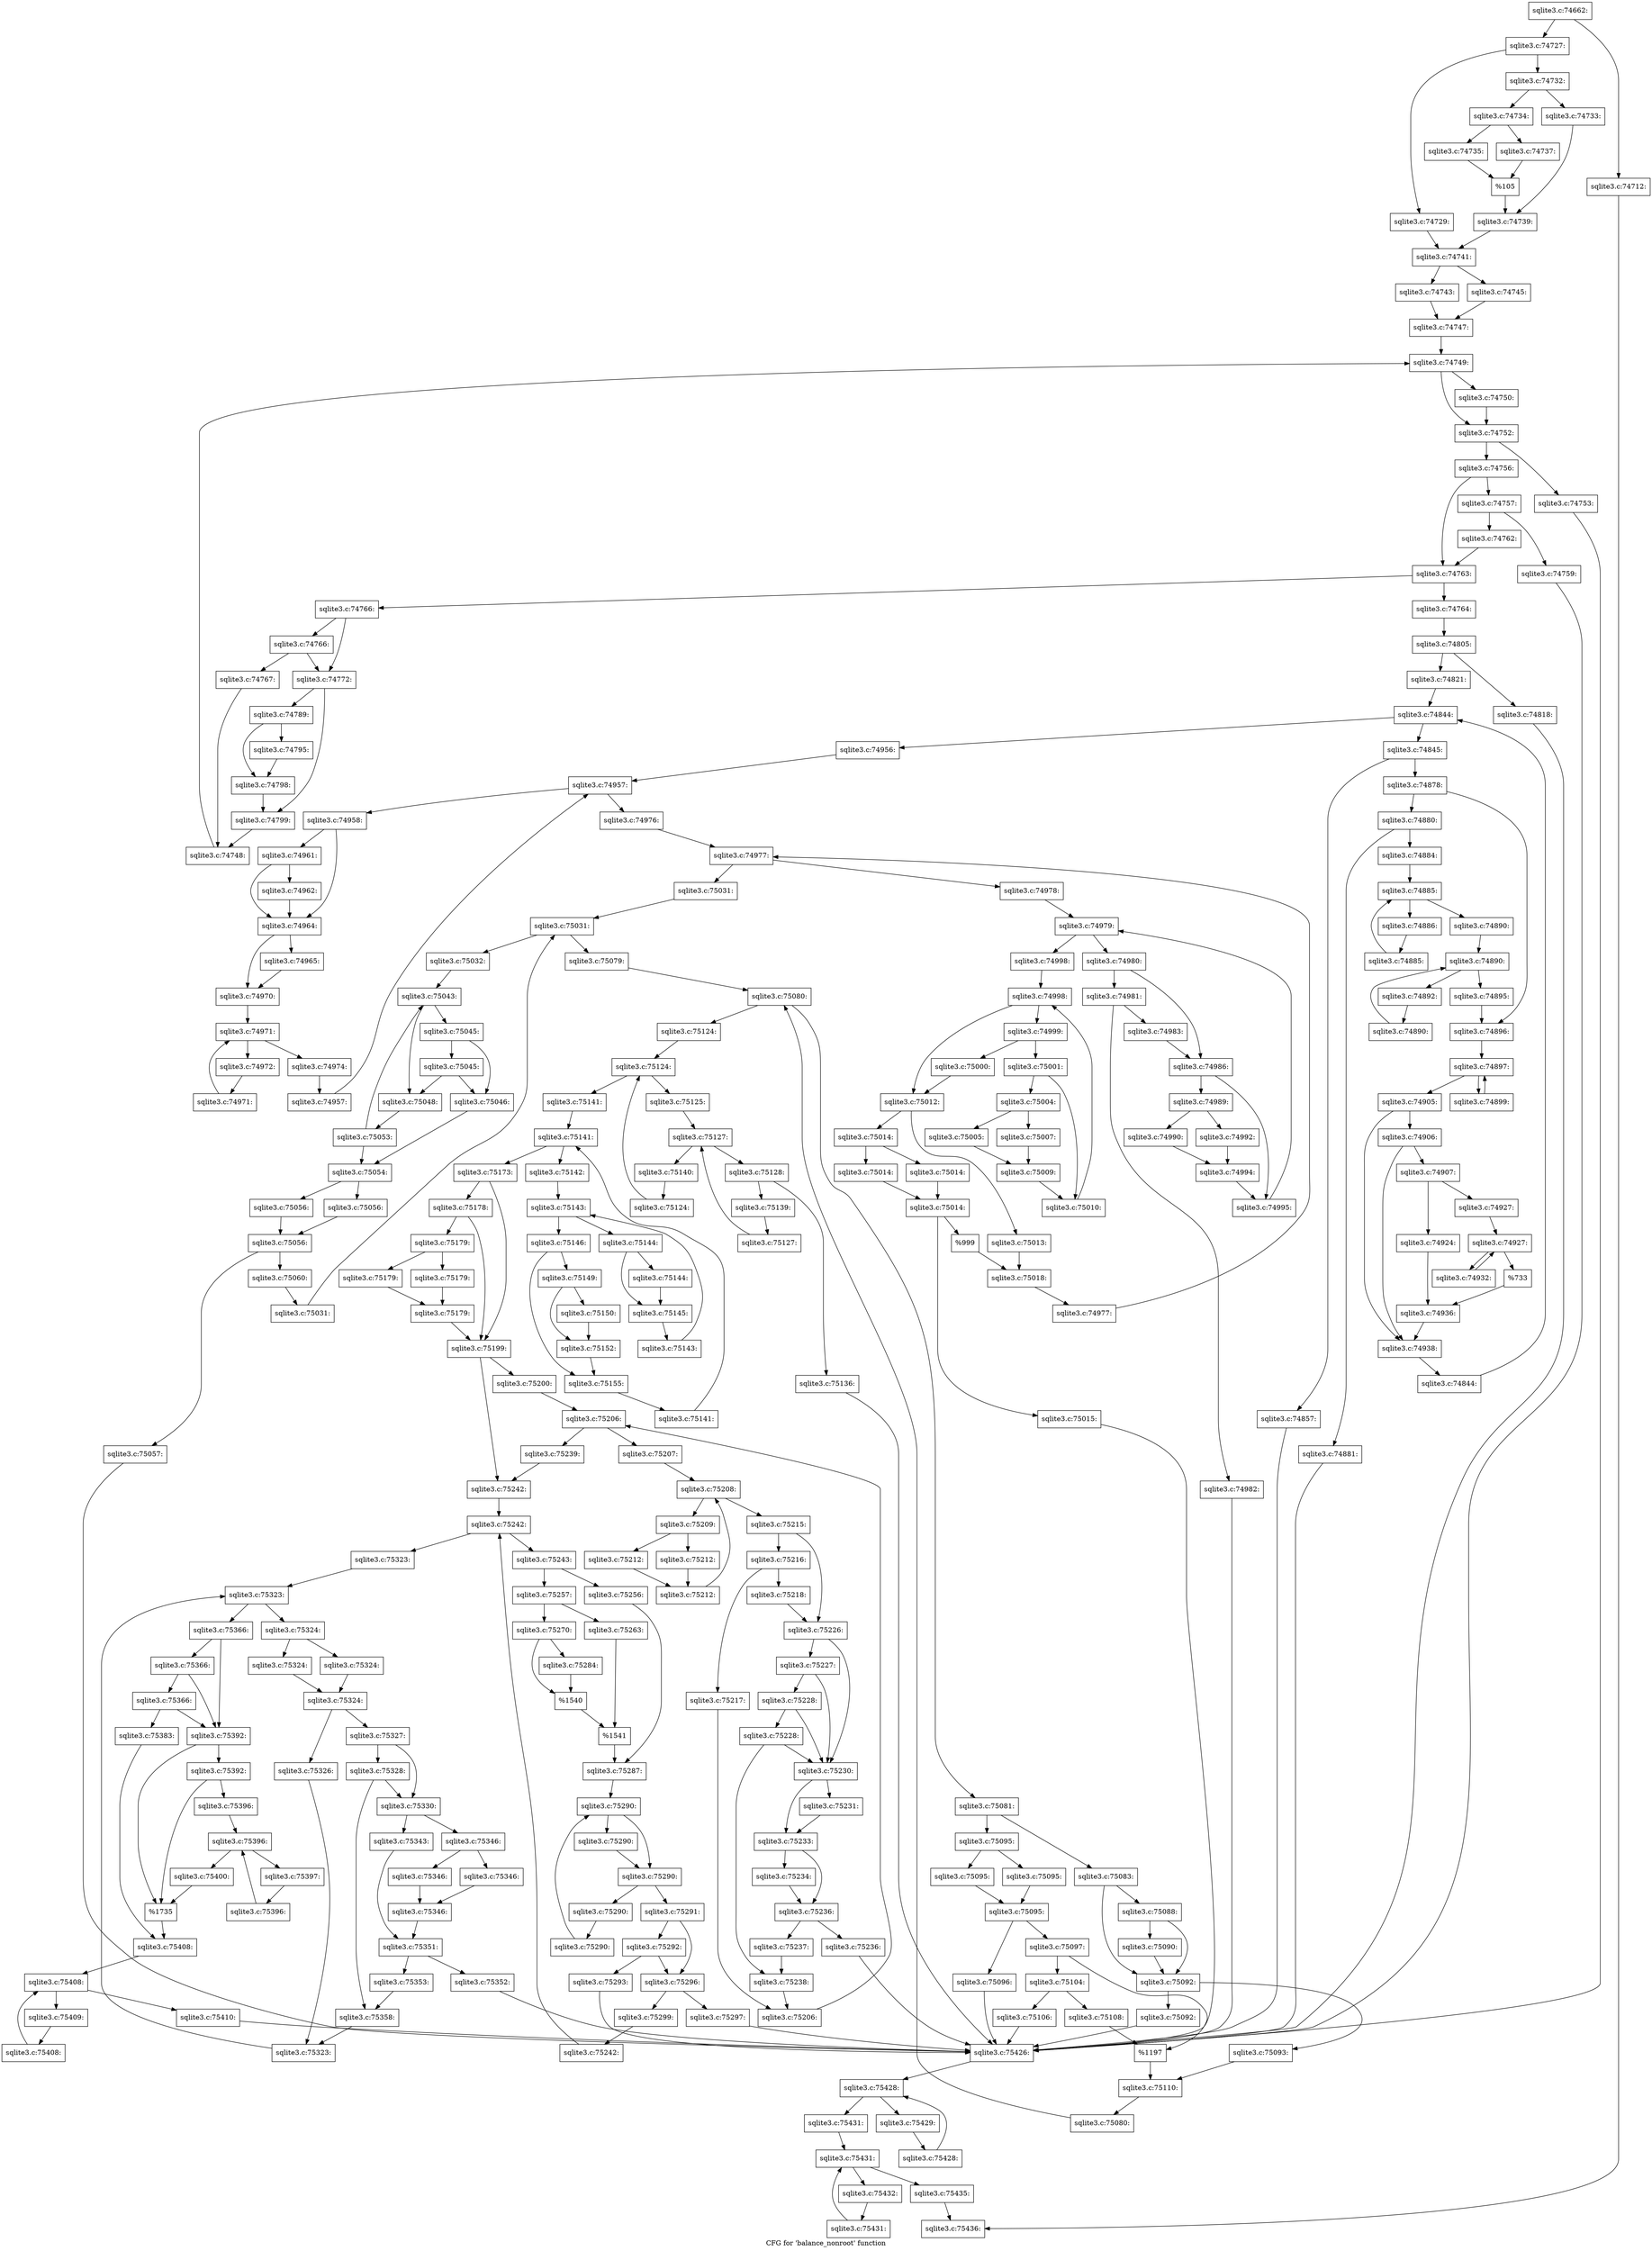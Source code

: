 digraph "CFG for 'balance_nonroot' function" {
	label="CFG for 'balance_nonroot' function";

	Node0x55c0f81c4100 [shape=record,label="{sqlite3.c:74662:}"];
	Node0x55c0f81c4100 -> Node0x55c0f81d5850;
	Node0x55c0f81c4100 -> Node0x55c0f81d5800;
	Node0x55c0f81d5800 [shape=record,label="{sqlite3.c:74712:}"];
	Node0x55c0f81d5800 -> Node0x55c0f81bcbd0;
	Node0x55c0f81d5850 [shape=record,label="{sqlite3.c:74727:}"];
	Node0x55c0f81d5850 -> Node0x55c0f81d6440;
	Node0x55c0f81d5850 -> Node0x55c0f81d64e0;
	Node0x55c0f81d6440 [shape=record,label="{sqlite3.c:74729:}"];
	Node0x55c0f81d6440 -> Node0x55c0f81d6490;
	Node0x55c0f81d64e0 [shape=record,label="{sqlite3.c:74732:}"];
	Node0x55c0f81d64e0 -> Node0x55c0f81d6b10;
	Node0x55c0f81d64e0 -> Node0x55c0f81d6bb0;
	Node0x55c0f81d6b10 [shape=record,label="{sqlite3.c:74733:}"];
	Node0x55c0f81d6b10 -> Node0x55c0f81d6b60;
	Node0x55c0f81d6bb0 [shape=record,label="{sqlite3.c:74734:}"];
	Node0x55c0f81d6bb0 -> Node0x55c0f81d7140;
	Node0x55c0f81d6bb0 -> Node0x55c0f81d71e0;
	Node0x55c0f81d7140 [shape=record,label="{sqlite3.c:74735:}"];
	Node0x55c0f81d7140 -> Node0x55c0f81d7190;
	Node0x55c0f81d71e0 [shape=record,label="{sqlite3.c:74737:}"];
	Node0x55c0f81d71e0 -> Node0x55c0f81d7190;
	Node0x55c0f81d7190 [shape=record,label="{%105}"];
	Node0x55c0f81d7190 -> Node0x55c0f81d6b60;
	Node0x55c0f81d6b60 [shape=record,label="{sqlite3.c:74739:}"];
	Node0x55c0f81d6b60 -> Node0x55c0f81d6490;
	Node0x55c0f81d6490 [shape=record,label="{sqlite3.c:74741:}"];
	Node0x55c0f81d6490 -> Node0x55c0f81d8530;
	Node0x55c0f81d6490 -> Node0x55c0f81d85d0;
	Node0x55c0f81d8530 [shape=record,label="{sqlite3.c:74743:}"];
	Node0x55c0f81d8530 -> Node0x55c0f81d8580;
	Node0x55c0f81d85d0 [shape=record,label="{sqlite3.c:74745:}"];
	Node0x55c0f81d85d0 -> Node0x55c0f81d8580;
	Node0x55c0f81d8580 [shape=record,label="{sqlite3.c:74747:}"];
	Node0x55c0f81d8580 -> Node0x55c0f81db740;
	Node0x55c0f81db740 [shape=record,label="{sqlite3.c:74749:}"];
	Node0x55c0f81db740 -> Node0x55c0f81db910;
	Node0x55c0f81db740 -> Node0x55c0f81db960;
	Node0x55c0f81db910 [shape=record,label="{sqlite3.c:74750:}"];
	Node0x55c0f81db910 -> Node0x55c0f81db960;
	Node0x55c0f81db960 [shape=record,label="{sqlite3.c:74752:}"];
	Node0x55c0f81db960 -> Node0x55c0f81dc0c0;
	Node0x55c0f81db960 -> Node0x55c0f81dc340;
	Node0x55c0f81dc0c0 [shape=record,label="{sqlite3.c:74753:}"];
	Node0x55c0f81dc0c0 -> Node0x55c0f81dd400;
	Node0x55c0f81dc340 [shape=record,label="{sqlite3.c:74756:}"];
	Node0x55c0f81dc340 -> Node0x55c0f81dd5c0;
	Node0x55c0f81dc340 -> Node0x55c0f81dd610;
	Node0x55c0f81dd5c0 [shape=record,label="{sqlite3.c:74757:}"];
	Node0x55c0f81dd5c0 -> Node0x55c0f81de110;
	Node0x55c0f81dd5c0 -> Node0x55c0f81de160;
	Node0x55c0f81de110 [shape=record,label="{sqlite3.c:74759:}"];
	Node0x55c0f81de110 -> Node0x55c0f81dd400;
	Node0x55c0f81de160 [shape=record,label="{sqlite3.c:74762:}"];
	Node0x55c0f81de160 -> Node0x55c0f81dd610;
	Node0x55c0f81dd610 [shape=record,label="{sqlite3.c:74763:}"];
	Node0x55c0f81dd610 -> Node0x55c0f81df2b0;
	Node0x55c0f81dd610 -> Node0x55c0f81df300;
	Node0x55c0f81df2b0 [shape=record,label="{sqlite3.c:74764:}"];
	Node0x55c0f81df2b0 -> Node0x55c0f81db6c0;
	Node0x55c0f81df300 [shape=record,label="{sqlite3.c:74766:}"];
	Node0x55c0f81df300 -> Node0x55c0f81df970;
	Node0x55c0f81df300 -> Node0x55c0f81df920;
	Node0x55c0f81df970 [shape=record,label="{sqlite3.c:74766:}"];
	Node0x55c0f81df970 -> Node0x55c0f81df880;
	Node0x55c0f81df970 -> Node0x55c0f81df920;
	Node0x55c0f81df880 [shape=record,label="{sqlite3.c:74767:}"];
	Node0x55c0f81df880 -> Node0x55c0f81df8d0;
	Node0x55c0f81df920 [shape=record,label="{sqlite3.c:74772:}"];
	Node0x55c0f81df920 -> Node0x55c0f81e4450;
	Node0x55c0f81df920 -> Node0x55c0f81e44a0;
	Node0x55c0f81e4450 [shape=record,label="{sqlite3.c:74789:}"];
	Node0x55c0f81e4450 -> Node0x55c0f81e5510;
	Node0x55c0f81e4450 -> Node0x55c0f81e5560;
	Node0x55c0f81e5510 [shape=record,label="{sqlite3.c:74795:}"];
	Node0x55c0f81e5510 -> Node0x55c0f81e5560;
	Node0x55c0f81e5560 [shape=record,label="{sqlite3.c:74798:}"];
	Node0x55c0f81e5560 -> Node0x55c0f81e44a0;
	Node0x55c0f81e44a0 [shape=record,label="{sqlite3.c:74799:}"];
	Node0x55c0f81e44a0 -> Node0x55c0f81df8d0;
	Node0x55c0f81df8d0 [shape=record,label="{sqlite3.c:74748:}"];
	Node0x55c0f81df8d0 -> Node0x55c0f81db740;
	Node0x55c0f81db6c0 [shape=record,label="{sqlite3.c:74805:}"];
	Node0x55c0f81db6c0 -> Node0x55c0f81db560;
	Node0x55c0f81db6c0 -> Node0x55c0f81e90e0;
	Node0x55c0f81db560 [shape=record,label="{sqlite3.c:74818:}"];
	Node0x55c0f81db560 -> Node0x55c0f81dd400;
	Node0x55c0f81e90e0 [shape=record,label="{sqlite3.c:74821:}"];
	Node0x55c0f81e90e0 -> Node0x55c0f81eb190;
	Node0x55c0f81eb190 [shape=record,label="{sqlite3.c:74844:}"];
	Node0x55c0f81eb190 -> Node0x55c0f81eb3b0;
	Node0x55c0f81eb190 -> Node0x55c0f81eafe0;
	Node0x55c0f81eb3b0 [shape=record,label="{sqlite3.c:74845:}"];
	Node0x55c0f81eb3b0 -> Node0x55c0f81ed960;
	Node0x55c0f81eb3b0 -> Node0x55c0f81ed9b0;
	Node0x55c0f81ed960 [shape=record,label="{sqlite3.c:74857:}"];
	Node0x55c0f81ed960 -> Node0x55c0f81dd400;
	Node0x55c0f81ed9b0 [shape=record,label="{sqlite3.c:74878:}"];
	Node0x55c0f81ed9b0 -> Node0x55c0f81ef380;
	Node0x55c0f81ed9b0 -> Node0x55c0f81ef3d0;
	Node0x55c0f81ef380 [shape=record,label="{sqlite3.c:74880:}"];
	Node0x55c0f81ef380 -> Node0x55c0f81ef9b0;
	Node0x55c0f81ef380 -> Node0x55c0f81efa00;
	Node0x55c0f81ef9b0 [shape=record,label="{sqlite3.c:74881:}"];
	Node0x55c0f81ef9b0 -> Node0x55c0f81dd400;
	Node0x55c0f81efa00 [shape=record,label="{sqlite3.c:74884:}"];
	Node0x55c0f81efa00 -> Node0x55c0f81f0820;
	Node0x55c0f81f0820 [shape=record,label="{sqlite3.c:74885:}"];
	Node0x55c0f81f0820 -> Node0x55c0f81f0a40;
	Node0x55c0f81f0820 -> Node0x55c0f81f0670;
	Node0x55c0f81f0a40 [shape=record,label="{sqlite3.c:74886:}"];
	Node0x55c0f81f0a40 -> Node0x55c0f81f09b0;
	Node0x55c0f81f09b0 [shape=record,label="{sqlite3.c:74885:}"];
	Node0x55c0f81f09b0 -> Node0x55c0f81f0820;
	Node0x55c0f81f0670 [shape=record,label="{sqlite3.c:74890:}"];
	Node0x55c0f81f0670 -> Node0x55c0f81f2640;
	Node0x55c0f81f2640 [shape=record,label="{sqlite3.c:74890:}"];
	Node0x55c0f81f2640 -> Node0x55c0f81f27f0;
	Node0x55c0f81f2640 -> Node0x55c0f81f2490;
	Node0x55c0f81f27f0 [shape=record,label="{sqlite3.c:74892:}"];
	Node0x55c0f81f27f0 -> Node0x55c0f81f2760;
	Node0x55c0f81f2760 [shape=record,label="{sqlite3.c:74890:}"];
	Node0x55c0f81f2760 -> Node0x55c0f81f2640;
	Node0x55c0f81f2490 [shape=record,label="{sqlite3.c:74895:}"];
	Node0x55c0f81f2490 -> Node0x55c0f81ef3d0;
	Node0x55c0f81ef3d0 [shape=record,label="{sqlite3.c:74896:}"];
	Node0x55c0f81ef3d0 -> Node0x55c0f81f4740;
	Node0x55c0f81f4740 [shape=record,label="{sqlite3.c:74897:}"];
	Node0x55c0f81f4740 -> Node0x55c0f81f4b60;
	Node0x55c0f81f4740 -> Node0x55c0f81f48a0;
	Node0x55c0f81f4b60 [shape=record,label="{sqlite3.c:74899:}"];
	Node0x55c0f81f4b60 -> Node0x55c0f81f4740;
	Node0x55c0f81f48a0 [shape=record,label="{sqlite3.c:74905:}"];
	Node0x55c0f81f48a0 -> Node0x55c0f81f65d0;
	Node0x55c0f81f48a0 -> Node0x55c0f81f6580;
	Node0x55c0f81f65d0 [shape=record,label="{sqlite3.c:74906:}"];
	Node0x55c0f81f65d0 -> Node0x55c0f81f6580;
	Node0x55c0f81f65d0 -> Node0x55c0f81f6530;
	Node0x55c0f81f6530 [shape=record,label="{sqlite3.c:74907:}"];
	Node0x55c0f81f6530 -> Node0x55c0f81f9d30;
	Node0x55c0f81f6530 -> Node0x55c0f81f9c90;
	Node0x55c0f81f9c90 [shape=record,label="{sqlite3.c:74924:}"];
	Node0x55c0f81f9c90 -> Node0x55c0f81f9ce0;
	Node0x55c0f81f9d30 [shape=record,label="{sqlite3.c:74927:}"];
	Node0x55c0f81f9d30 -> Node0x55c0f81fac00;
	Node0x55c0f81fac00 [shape=record,label="{sqlite3.c:74927:}"];
	Node0x55c0f81fac00 -> Node0x55c0f81fb420;
	Node0x55c0f81fac00 -> Node0x55c0f81fad60;
	Node0x55c0f81fb420 [shape=record,label="{sqlite3.c:74932:}"];
	Node0x55c0f81fb420 -> Node0x55c0f81fac00;
	Node0x55c0f81fad60 [shape=record,label="{%733}"];
	Node0x55c0f81fad60 -> Node0x55c0f81f9ce0;
	Node0x55c0f81f9ce0 [shape=record,label="{sqlite3.c:74936:}"];
	Node0x55c0f81f9ce0 -> Node0x55c0f81f6580;
	Node0x55c0f81f6580 [shape=record,label="{sqlite3.c:74938:}"];
	Node0x55c0f81f6580 -> Node0x55c0f81eb320;
	Node0x55c0f81eb320 [shape=record,label="{sqlite3.c:74844:}"];
	Node0x55c0f81eb320 -> Node0x55c0f81eb190;
	Node0x55c0f81eafe0 [shape=record,label="{sqlite3.c:74956:}"];
	Node0x55c0f81eafe0 -> Node0x55c0f81fd100;
	Node0x55c0f81fd100 [shape=record,label="{sqlite3.c:74957:}"];
	Node0x55c0f81fd100 -> Node0x55c0f81fd320;
	Node0x55c0f81fd100 -> Node0x55c0f81fce60;
	Node0x55c0f81fd320 [shape=record,label="{sqlite3.c:74958:}"];
	Node0x55c0f81fd320 -> Node0x55c0f81fe990;
	Node0x55c0f81fd320 -> Node0x55c0f81fe940;
	Node0x55c0f81fe990 [shape=record,label="{sqlite3.c:74961:}"];
	Node0x55c0f81fe990 -> Node0x55c0f81fe8f0;
	Node0x55c0f81fe990 -> Node0x55c0f81fe940;
	Node0x55c0f81fe8f0 [shape=record,label="{sqlite3.c:74962:}"];
	Node0x55c0f81fe8f0 -> Node0x55c0f81fe940;
	Node0x55c0f81fe940 [shape=record,label="{sqlite3.c:74964:}"];
	Node0x55c0f81fe940 -> Node0x55c0f81ff990;
	Node0x55c0f81fe940 -> Node0x55c0f81ff940;
	Node0x55c0f81ff940 [shape=record,label="{sqlite3.c:74965:}"];
	Node0x55c0f81ff940 -> Node0x55c0f81ff990;
	Node0x55c0f81ff990 [shape=record,label="{sqlite3.c:74970:}"];
	Node0x55c0f81ff990 -> Node0x55c0f8201410;
	Node0x55c0f8201410 [shape=record,label="{sqlite3.c:74971:}"];
	Node0x55c0f8201410 -> Node0x55c0f8201630;
	Node0x55c0f8201410 -> Node0x55c0f8201260;
	Node0x55c0f8201630 [shape=record,label="{sqlite3.c:74972:}"];
	Node0x55c0f8201630 -> Node0x55c0f82015a0;
	Node0x55c0f82015a0 [shape=record,label="{sqlite3.c:74971:}"];
	Node0x55c0f82015a0 -> Node0x55c0f8201410;
	Node0x55c0f8201260 [shape=record,label="{sqlite3.c:74974:}"];
	Node0x55c0f8201260 -> Node0x55c0f81fd290;
	Node0x55c0f81fd290 [shape=record,label="{sqlite3.c:74957:}"];
	Node0x55c0f81fd290 -> Node0x55c0f81fd100;
	Node0x55c0f81fce60 [shape=record,label="{sqlite3.c:74976:}"];
	Node0x55c0f81fce60 -> Node0x55c0f82038e0;
	Node0x55c0f82038e0 [shape=record,label="{sqlite3.c:74977:}"];
	Node0x55c0f82038e0 -> Node0x55c0f8203b00;
	Node0x55c0f82038e0 -> Node0x55c0f8203730;
	Node0x55c0f8203b00 [shape=record,label="{sqlite3.c:74978:}"];
	Node0x55c0f8203b00 -> Node0x55c0f8204190;
	Node0x55c0f8204190 [shape=record,label="{sqlite3.c:74979:}"];
	Node0x55c0f8204190 -> Node0x55c0f8204780;
	Node0x55c0f8204190 -> Node0x55c0f82042f0;
	Node0x55c0f8204780 [shape=record,label="{sqlite3.c:74980:}"];
	Node0x55c0f8204780 -> Node0x55c0f8204990;
	Node0x55c0f8204780 -> Node0x55c0f82049e0;
	Node0x55c0f8204990 [shape=record,label="{sqlite3.c:74981:}"];
	Node0x55c0f8204990 -> Node0x55c0f82050f0;
	Node0x55c0f8204990 -> Node0x55c0f8205140;
	Node0x55c0f82050f0 [shape=record,label="{sqlite3.c:74982:}"];
	Node0x55c0f82050f0 -> Node0x55c0f81dd400;
	Node0x55c0f8205140 [shape=record,label="{sqlite3.c:74983:}"];
	Node0x55c0f8205140 -> Node0x55c0f82049e0;
	Node0x55c0f82049e0 [shape=record,label="{sqlite3.c:74986:}"];
	Node0x55c0f82049e0 -> Node0x55c0f8206ac0;
	Node0x55c0f82049e0 -> Node0x55c0f5a3a860;
	Node0x55c0f5a3a860 [shape=record,label="{sqlite3.c:74989:}"];
	Node0x55c0f5a3a860 -> Node0x55c0f8207500;
	Node0x55c0f5a3a860 -> Node0x55c0f82075a0;
	Node0x55c0f8207500 [shape=record,label="{sqlite3.c:74990:}"];
	Node0x55c0f8207500 -> Node0x55c0f8207550;
	Node0x55c0f82075a0 [shape=record,label="{sqlite3.c:74992:}"];
	Node0x55c0f82075a0 -> Node0x55c0f8207550;
	Node0x55c0f8207550 [shape=record,label="{sqlite3.c:74994:}"];
	Node0x55c0f8207550 -> Node0x55c0f8206ac0;
	Node0x55c0f8206ac0 [shape=record,label="{sqlite3.c:74995:}"];
	Node0x55c0f8206ac0 -> Node0x55c0f8204190;
	Node0x55c0f82042f0 [shape=record,label="{sqlite3.c:74998:}"];
	Node0x55c0f82042f0 -> Node0x55c0f8208ea0;
	Node0x55c0f8208ea0 [shape=record,label="{sqlite3.c:74998:}"];
	Node0x55c0f8208ea0 -> Node0x55c0f8209510;
	Node0x55c0f8208ea0 -> Node0x55c0f8208f90;
	Node0x55c0f8209510 [shape=record,label="{sqlite3.c:74999:}"];
	Node0x55c0f8209510 -> Node0x55c0f8209cc0;
	Node0x55c0f8209510 -> Node0x55c0f8209d10;
	Node0x55c0f8209cc0 [shape=record,label="{sqlite3.c:75000:}"];
	Node0x55c0f8209cc0 -> Node0x55c0f8208f90;
	Node0x55c0f8209d10 [shape=record,label="{sqlite3.c:75001:}"];
	Node0x55c0f8209d10 -> Node0x55c0f820ad20;
	Node0x55c0f8209d10 -> Node0x55c0f820acd0;
	Node0x55c0f820acd0 [shape=record,label="{sqlite3.c:75004:}"];
	Node0x55c0f820acd0 -> Node0x55c0f820b060;
	Node0x55c0f820acd0 -> Node0x55c0f820b100;
	Node0x55c0f820b060 [shape=record,label="{sqlite3.c:75005:}"];
	Node0x55c0f820b060 -> Node0x55c0f820b0b0;
	Node0x55c0f820b100 [shape=record,label="{sqlite3.c:75007:}"];
	Node0x55c0f820b100 -> Node0x55c0f820b0b0;
	Node0x55c0f820b0b0 [shape=record,label="{sqlite3.c:75009:}"];
	Node0x55c0f820b0b0 -> Node0x55c0f820ad20;
	Node0x55c0f820ad20 [shape=record,label="{sqlite3.c:75010:}"];
	Node0x55c0f820ad20 -> Node0x55c0f8208ea0;
	Node0x55c0f8208f90 [shape=record,label="{sqlite3.c:75012:}"];
	Node0x55c0f8208f90 -> Node0x55c0f820c870;
	Node0x55c0f8208f90 -> Node0x55c0f820c910;
	Node0x55c0f820c870 [shape=record,label="{sqlite3.c:75013:}"];
	Node0x55c0f820c870 -> Node0x55c0f820c8c0;
	Node0x55c0f820c910 [shape=record,label="{sqlite3.c:75014:}"];
	Node0x55c0f820c910 -> Node0x55c0f820d660;
	Node0x55c0f820c910 -> Node0x55c0f820d6b0;
	Node0x55c0f820d660 [shape=record,label="{sqlite3.c:75014:}"];
	Node0x55c0f820d660 -> Node0x55c0f820d700;
	Node0x55c0f820d6b0 [shape=record,label="{sqlite3.c:75014:}"];
	Node0x55c0f820d6b0 -> Node0x55c0f820d700;
	Node0x55c0f820d700 [shape=record,label="{sqlite3.c:75014:}"];
	Node0x55c0f820d700 -> Node0x55c0f820d2c0;
	Node0x55c0f820d700 -> Node0x55c0f820d310;
	Node0x55c0f820d2c0 [shape=record,label="{sqlite3.c:75015:}"];
	Node0x55c0f820d2c0 -> Node0x55c0f81dd400;
	Node0x55c0f820d310 [shape=record,label="{%999}"];
	Node0x55c0f820d310 -> Node0x55c0f820c8c0;
	Node0x55c0f820c8c0 [shape=record,label="{sqlite3.c:75018:}"];
	Node0x55c0f820c8c0 -> Node0x55c0f8203a70;
	Node0x55c0f8203a70 [shape=record,label="{sqlite3.c:74977:}"];
	Node0x55c0f8203a70 -> Node0x55c0f82038e0;
	Node0x55c0f8203730 [shape=record,label="{sqlite3.c:75031:}"];
	Node0x55c0f8203730 -> Node0x55c0f820ea90;
	Node0x55c0f820ea90 [shape=record,label="{sqlite3.c:75031:}"];
	Node0x55c0f820ea90 -> Node0x55c0f820ecb0;
	Node0x55c0f820ea90 -> Node0x55c0f820e7f0;
	Node0x55c0f820ecb0 [shape=record,label="{sqlite3.c:75032:}"];
	Node0x55c0f820ecb0 -> Node0x55c0f8211470;
	Node0x55c0f8211470 [shape=record,label="{sqlite3.c:75043:}"];
	Node0x55c0f8211470 -> Node0x55c0f8211960;
	Node0x55c0f8211470 -> Node0x55c0f8211910;
	Node0x55c0f8211960 [shape=record,label="{sqlite3.c:75045:}"];
	Node0x55c0f8211960 -> Node0x55c0f82118c0;
	Node0x55c0f8211960 -> Node0x55c0f8211c90;
	Node0x55c0f8211c90 [shape=record,label="{sqlite3.c:75045:}"];
	Node0x55c0f8211c90 -> Node0x55c0f82118c0;
	Node0x55c0f8211c90 -> Node0x55c0f8211910;
	Node0x55c0f82118c0 [shape=record,label="{sqlite3.c:75046:}"];
	Node0x55c0f82118c0 -> Node0x55c0f82113d0;
	Node0x55c0f8211910 [shape=record,label="{sqlite3.c:75048:}"];
	Node0x55c0f8211910 -> Node0x55c0f8211420;
	Node0x55c0f8211420 [shape=record,label="{sqlite3.c:75053:}"];
	Node0x55c0f8211420 -> Node0x55c0f8211470;
	Node0x55c0f8211420 -> Node0x55c0f82113d0;
	Node0x55c0f82113d0 [shape=record,label="{sqlite3.c:75054:}"];
	Node0x55c0f82113d0 -> Node0x55c0f82159d0;
	Node0x55c0f82113d0 -> Node0x55c0f8215a20;
	Node0x55c0f82159d0 [shape=record,label="{sqlite3.c:75056:}"];
	Node0x55c0f82159d0 -> Node0x55c0f8215a70;
	Node0x55c0f8215a20 [shape=record,label="{sqlite3.c:75056:}"];
	Node0x55c0f8215a20 -> Node0x55c0f8215a70;
	Node0x55c0f8215a70 [shape=record,label="{sqlite3.c:75056:}"];
	Node0x55c0f8215a70 -> Node0x55c0f8215540;
	Node0x55c0f8215a70 -> Node0x55c0f8215590;
	Node0x55c0f8215540 [shape=record,label="{sqlite3.c:75057:}"];
	Node0x55c0f8215540 -> Node0x55c0f81dd400;
	Node0x55c0f8215590 [shape=record,label="{sqlite3.c:75060:}"];
	Node0x55c0f8215590 -> Node0x55c0f820ec20;
	Node0x55c0f820ec20 [shape=record,label="{sqlite3.c:75031:}"];
	Node0x55c0f820ec20 -> Node0x55c0f820ea90;
	Node0x55c0f820e7f0 [shape=record,label="{sqlite3.c:75079:}"];
	Node0x55c0f820e7f0 -> Node0x55c0f82171c0;
	Node0x55c0f82171c0 [shape=record,label="{sqlite3.c:75080:}"];
	Node0x55c0f82171c0 -> Node0x55c0f82173e0;
	Node0x55c0f82171c0 -> Node0x55c0f8217010;
	Node0x55c0f82173e0 [shape=record,label="{sqlite3.c:75081:}"];
	Node0x55c0f82173e0 -> Node0x55c0f8217ae0;
	Node0x55c0f82173e0 -> Node0x55c0f8217b80;
	Node0x55c0f8217ae0 [shape=record,label="{sqlite3.c:75083:}"];
	Node0x55c0f8217ae0 -> Node0x55c0f8218ef0;
	Node0x55c0f8217ae0 -> Node0x55c0f8218ea0;
	Node0x55c0f8218ef0 [shape=record,label="{sqlite3.c:75088:}"];
	Node0x55c0f8218ef0 -> Node0x55c0f8218e50;
	Node0x55c0f8218ef0 -> Node0x55c0f8218ea0;
	Node0x55c0f8218e50 [shape=record,label="{sqlite3.c:75090:}"];
	Node0x55c0f8218e50 -> Node0x55c0f8218ea0;
	Node0x55c0f8218ea0 [shape=record,label="{sqlite3.c:75092:}"];
	Node0x55c0f8218ea0 -> Node0x55c0f8219f10;
	Node0x55c0f8218ea0 -> Node0x55c0f8219f60;
	Node0x55c0f8219f10 [shape=record,label="{sqlite3.c:75092:}"];
	Node0x55c0f8219f10 -> Node0x55c0f81dd400;
	Node0x55c0f8219f60 [shape=record,label="{sqlite3.c:75093:}"];
	Node0x55c0f8219f60 -> Node0x55c0f8217b30;
	Node0x55c0f8217b80 [shape=record,label="{sqlite3.c:75095:}"];
	Node0x55c0f8217b80 -> Node0x55c0f821a5f0;
	Node0x55c0f8217b80 -> Node0x55c0f821a640;
	Node0x55c0f821a5f0 [shape=record,label="{sqlite3.c:75095:}"];
	Node0x55c0f821a5f0 -> Node0x55c0f821a690;
	Node0x55c0f821a640 [shape=record,label="{sqlite3.c:75095:}"];
	Node0x55c0f821a640 -> Node0x55c0f821a690;
	Node0x55c0f821a690 [shape=record,label="{sqlite3.c:75095:}"];
	Node0x55c0f821a690 -> Node0x55c0f821ab20;
	Node0x55c0f821a690 -> Node0x55c0f821aca0;
	Node0x55c0f821ab20 [shape=record,label="{sqlite3.c:75096:}"];
	Node0x55c0f821ab20 -> Node0x55c0f81dd400;
	Node0x55c0f821aca0 [shape=record,label="{sqlite3.c:75097:}"];
	Node0x55c0f821aca0 -> Node0x55c0f821bbe0;
	Node0x55c0f821aca0 -> Node0x55c0f821bc30;
	Node0x55c0f821bbe0 [shape=record,label="{sqlite3.c:75104:}"];
	Node0x55c0f821bbe0 -> Node0x55c0f821c560;
	Node0x55c0f821bbe0 -> Node0x55c0f821c650;
	Node0x55c0f821c560 [shape=record,label="{sqlite3.c:75106:}"];
	Node0x55c0f821c560 -> Node0x55c0f81dd400;
	Node0x55c0f821c650 [shape=record,label="{sqlite3.c:75108:}"];
	Node0x55c0f821c650 -> Node0x55c0f821bc30;
	Node0x55c0f821bc30 [shape=record,label="{%1197}"];
	Node0x55c0f821bc30 -> Node0x55c0f8217b30;
	Node0x55c0f8217b30 [shape=record,label="{sqlite3.c:75110:}"];
	Node0x55c0f8217b30 -> Node0x55c0f8217350;
	Node0x55c0f8217350 [shape=record,label="{sqlite3.c:75080:}"];
	Node0x55c0f8217350 -> Node0x55c0f82171c0;
	Node0x55c0f8217010 [shape=record,label="{sqlite3.c:75124:}"];
	Node0x55c0f8217010 -> Node0x55c0f821d1d0;
	Node0x55c0f821d1d0 [shape=record,label="{sqlite3.c:75124:}"];
	Node0x55c0f821d1d0 -> Node0x55c0f821d380;
	Node0x55c0f821d1d0 -> Node0x55c0f821d020;
	Node0x55c0f821d380 [shape=record,label="{sqlite3.c:75125:}"];
	Node0x55c0f821d380 -> Node0x55c0f821ea10;
	Node0x55c0f821ea10 [shape=record,label="{sqlite3.c:75127:}"];
	Node0x55c0f821ea10 -> Node0x55c0f821ec30;
	Node0x55c0f821ea10 -> Node0x55c0f821e860;
	Node0x55c0f821ec30 [shape=record,label="{sqlite3.c:75128:}"];
	Node0x55c0f821ec30 -> Node0x55c0f821f0b0;
	Node0x55c0f821ec30 -> Node0x55c0f821f100;
	Node0x55c0f821f0b0 [shape=record,label="{sqlite3.c:75136:}"];
	Node0x55c0f821f0b0 -> Node0x55c0f81dd400;
	Node0x55c0f821f100 [shape=record,label="{sqlite3.c:75139:}"];
	Node0x55c0f821f100 -> Node0x55c0f821eba0;
	Node0x55c0f821eba0 [shape=record,label="{sqlite3.c:75127:}"];
	Node0x55c0f821eba0 -> Node0x55c0f821ea10;
	Node0x55c0f821e860 [shape=record,label="{sqlite3.c:75140:}"];
	Node0x55c0f821e860 -> Node0x55c0f821d2f0;
	Node0x55c0f821d2f0 [shape=record,label="{sqlite3.c:75124:}"];
	Node0x55c0f821d2f0 -> Node0x55c0f821d1d0;
	Node0x55c0f821d020 [shape=record,label="{sqlite3.c:75141:}"];
	Node0x55c0f821d020 -> Node0x55c0f82202b0;
	Node0x55c0f82202b0 [shape=record,label="{sqlite3.c:75141:}"];
	Node0x55c0f82202b0 -> Node0x55c0f8220460;
	Node0x55c0f82202b0 -> Node0x55c0f8220100;
	Node0x55c0f8220460 [shape=record,label="{sqlite3.c:75142:}"];
	Node0x55c0f8220460 -> Node0x55c0f8220d60;
	Node0x55c0f8220d60 [shape=record,label="{sqlite3.c:75143:}"];
	Node0x55c0f8220d60 -> Node0x55c0f8220f80;
	Node0x55c0f8220d60 -> Node0x55c0f8220bb0;
	Node0x55c0f8220f80 [shape=record,label="{sqlite3.c:75144:}"];
	Node0x55c0f8220f80 -> Node0x55c0f8221400;
	Node0x55c0f8220f80 -> Node0x55c0f8221450;
	Node0x55c0f8221400 [shape=record,label="{sqlite3.c:75144:}"];
	Node0x55c0f8221400 -> Node0x55c0f8221450;
	Node0x55c0f8221450 [shape=record,label="{sqlite3.c:75145:}"];
	Node0x55c0f8221450 -> Node0x55c0f8220ef0;
	Node0x55c0f8220ef0 [shape=record,label="{sqlite3.c:75143:}"];
	Node0x55c0f8220ef0 -> Node0x55c0f8220d60;
	Node0x55c0f8220bb0 [shape=record,label="{sqlite3.c:75146:}"];
	Node0x55c0f8220bb0 -> Node0x55c0f8222700;
	Node0x55c0f8220bb0 -> Node0x55c0f8222750;
	Node0x55c0f8222700 [shape=record,label="{sqlite3.c:75149:}"];
	Node0x55c0f8222700 -> Node0x55c0f8222bd0;
	Node0x55c0f8222700 -> Node0x55c0f8222c20;
	Node0x55c0f8222bd0 [shape=record,label="{sqlite3.c:75150:}"];
	Node0x55c0f8222bd0 -> Node0x55c0f8222c20;
	Node0x55c0f8222c20 [shape=record,label="{sqlite3.c:75152:}"];
	Node0x55c0f8222c20 -> Node0x55c0f8222750;
	Node0x55c0f8222750 [shape=record,label="{sqlite3.c:75155:}"];
	Node0x55c0f8222750 -> Node0x55c0f82203d0;
	Node0x55c0f82203d0 [shape=record,label="{sqlite3.c:75141:}"];
	Node0x55c0f82203d0 -> Node0x55c0f82202b0;
	Node0x55c0f8220100 [shape=record,label="{sqlite3.c:75173:}"];
	Node0x55c0f8220100 -> Node0x55c0f82253d0;
	Node0x55c0f8220100 -> Node0x55c0f8223690;
	Node0x55c0f82253d0 [shape=record,label="{sqlite3.c:75178:}"];
	Node0x55c0f82253d0 -> Node0x55c0f58e5100;
	Node0x55c0f82253d0 -> Node0x55c0f8223690;
	Node0x55c0f58e5100 [shape=record,label="{sqlite3.c:75179:}"];
	Node0x55c0f58e5100 -> Node0x55c0f8225e20;
	Node0x55c0f58e5100 -> Node0x55c0f8225e70;
	Node0x55c0f8225e20 [shape=record,label="{sqlite3.c:75179:}"];
	Node0x55c0f8225e20 -> Node0x55c0f8225ec0;
	Node0x55c0f8225e70 [shape=record,label="{sqlite3.c:75179:}"];
	Node0x55c0f8225e70 -> Node0x55c0f8225ec0;
	Node0x55c0f8225ec0 [shape=record,label="{sqlite3.c:75179:}"];
	Node0x55c0f8225ec0 -> Node0x55c0f8223690;
	Node0x55c0f8223690 [shape=record,label="{sqlite3.c:75199:}"];
	Node0x55c0f8223690 -> Node0x55c0f8227400;
	Node0x55c0f8223690 -> Node0x55c0f8227450;
	Node0x55c0f8227400 [shape=record,label="{sqlite3.c:75200:}"];
	Node0x55c0f8227400 -> Node0x55c0f8229370;
	Node0x55c0f8229370 [shape=record,label="{sqlite3.c:75206:}"];
	Node0x55c0f8229370 -> Node0x55c0f8229590;
	Node0x55c0f8229370 -> Node0x55c0f82291c0;
	Node0x55c0f8229590 [shape=record,label="{sqlite3.c:75207:}"];
	Node0x55c0f8229590 -> Node0x55c0f822a150;
	Node0x55c0f822a150 [shape=record,label="{sqlite3.c:75208:}"];
	Node0x55c0f822a150 -> Node0x55c0f822a570;
	Node0x55c0f822a150 -> Node0x55c0f822a2b0;
	Node0x55c0f822a570 [shape=record,label="{sqlite3.c:75209:}"];
	Node0x55c0f822a570 -> Node0x55c0f822a950;
	Node0x55c0f822a570 -> Node0x55c0f822a9a0;
	Node0x55c0f822a950 [shape=record,label="{sqlite3.c:75212:}"];
	Node0x55c0f822a950 -> Node0x55c0f822a9f0;
	Node0x55c0f822a9a0 [shape=record,label="{sqlite3.c:75212:}"];
	Node0x55c0f822a9a0 -> Node0x55c0f822a9f0;
	Node0x55c0f822a9f0 [shape=record,label="{sqlite3.c:75212:}"];
	Node0x55c0f822a9f0 -> Node0x55c0f822a150;
	Node0x55c0f822a2b0 [shape=record,label="{sqlite3.c:75215:}"];
	Node0x55c0f822a2b0 -> Node0x55c0f822bff0;
	Node0x55c0f822a2b0 -> Node0x55c0f822c040;
	Node0x55c0f822bff0 [shape=record,label="{sqlite3.c:75216:}"];
	Node0x55c0f822bff0 -> Node0x55c0f822cab0;
	Node0x55c0f822bff0 -> Node0x55c0f822ca60;
	Node0x55c0f822ca60 [shape=record,label="{sqlite3.c:75217:}"];
	Node0x55c0f822ca60 -> Node0x55c0f8229500;
	Node0x55c0f822cab0 [shape=record,label="{sqlite3.c:75218:}"];
	Node0x55c0f822cab0 -> Node0x55c0f822c040;
	Node0x55c0f822c040 [shape=record,label="{sqlite3.c:75226:}"];
	Node0x55c0f822c040 -> Node0x55c0f822cf80;
	Node0x55c0f822c040 -> Node0x55c0f822d0a0;
	Node0x55c0f822d0a0 [shape=record,label="{sqlite3.c:75227:}"];
	Node0x55c0f822d0a0 -> Node0x55c0f822cf80;
	Node0x55c0f822d0a0 -> Node0x55c0f822d020;
	Node0x55c0f822d020 [shape=record,label="{sqlite3.c:75228:}"];
	Node0x55c0f822d020 -> Node0x55c0f822da20;
	Node0x55c0f822d020 -> Node0x55c0f822cf80;
	Node0x55c0f822da20 [shape=record,label="{sqlite3.c:75228:}"];
	Node0x55c0f822da20 -> Node0x55c0f822cfd0;
	Node0x55c0f822da20 -> Node0x55c0f822cf80;
	Node0x55c0f822cf80 [shape=record,label="{sqlite3.c:75230:}"];
	Node0x55c0f822cf80 -> Node0x55c0f822e460;
	Node0x55c0f822cf80 -> Node0x55c0f822e410;
	Node0x55c0f822e410 [shape=record,label="{sqlite3.c:75231:}"];
	Node0x55c0f822e410 -> Node0x55c0f822e460;
	Node0x55c0f822e460 [shape=record,label="{sqlite3.c:75233:}"];
	Node0x55c0f822e460 -> Node0x55c0f822eb60;
	Node0x55c0f822e460 -> Node0x55c0f822ed50;
	Node0x55c0f822eb60 [shape=record,label="{sqlite3.c:75234:}"];
	Node0x55c0f822eb60 -> Node0x55c0f822ed50;
	Node0x55c0f822ed50 [shape=record,label="{sqlite3.c:75236:}"];
	Node0x55c0f822ed50 -> Node0x55c0f822f960;
	Node0x55c0f822ed50 -> Node0x55c0f822f9b0;
	Node0x55c0f822f960 [shape=record,label="{sqlite3.c:75236:}"];
	Node0x55c0f822f960 -> Node0x55c0f81dd400;
	Node0x55c0f822f9b0 [shape=record,label="{sqlite3.c:75237:}"];
	Node0x55c0f822f9b0 -> Node0x55c0f822cfd0;
	Node0x55c0f822cfd0 [shape=record,label="{sqlite3.c:75238:}"];
	Node0x55c0f822cfd0 -> Node0x55c0f8229500;
	Node0x55c0f8229500 [shape=record,label="{sqlite3.c:75206:}"];
	Node0x55c0f8229500 -> Node0x55c0f8229370;
	Node0x55c0f82291c0 [shape=record,label="{sqlite3.c:75239:}"];
	Node0x55c0f82291c0 -> Node0x55c0f8227450;
	Node0x55c0f8227450 [shape=record,label="{sqlite3.c:75242:}"];
	Node0x55c0f8227450 -> Node0x55c0f8230360;
	Node0x55c0f8230360 [shape=record,label="{sqlite3.c:75242:}"];
	Node0x55c0f8230360 -> Node0x55c0f8230580;
	Node0x55c0f8230360 -> Node0x55c0f82301b0;
	Node0x55c0f8230580 [shape=record,label="{sqlite3.c:75243:}"];
	Node0x55c0f8230580 -> Node0x55c0f8232f80;
	Node0x55c0f8230580 -> Node0x55c0f8232ee0;
	Node0x55c0f8232ee0 [shape=record,label="{sqlite3.c:75256:}"];
	Node0x55c0f8232ee0 -> Node0x55c0f8232f30;
	Node0x55c0f8232f80 [shape=record,label="{sqlite3.c:75257:}"];
	Node0x55c0f8232f80 -> Node0x55c0f82339c0;
	Node0x55c0f8232f80 -> Node0x55c0f8233a60;
	Node0x55c0f82339c0 [shape=record,label="{sqlite3.c:75263:}"];
	Node0x55c0f82339c0 -> Node0x55c0f8233a10;
	Node0x55c0f8233a60 [shape=record,label="{sqlite3.c:75270:}"];
	Node0x55c0f8233a60 -> Node0x55c0f8235630;
	Node0x55c0f8233a60 -> Node0x55c0f8235680;
	Node0x55c0f8235630 [shape=record,label="{sqlite3.c:75284:}"];
	Node0x55c0f8235630 -> Node0x55c0f8235680;
	Node0x55c0f8235680 [shape=record,label="{%1540}"];
	Node0x55c0f8235680 -> Node0x55c0f8233a10;
	Node0x55c0f8233a10 [shape=record,label="{%1541}"];
	Node0x55c0f8233a10 -> Node0x55c0f8232f30;
	Node0x55c0f8232f30 [shape=record,label="{sqlite3.c:75287:}"];
	Node0x55c0f8232f30 -> Node0x55c0f82369d0;
	Node0x55c0f82369d0 [shape=record,label="{sqlite3.c:75290:}"];
	Node0x55c0f82369d0 -> Node0x55c0f8236cc0;
	Node0x55c0f82369d0 -> Node0x55c0f8236c70;
	Node0x55c0f8236cc0 [shape=record,label="{sqlite3.c:75290:}"];
	Node0x55c0f8236cc0 -> Node0x55c0f8236c70;
	Node0x55c0f8236c70 [shape=record,label="{sqlite3.c:75290:}"];
	Node0x55c0f8236c70 -> Node0x55c0f8236bf0;
	Node0x55c0f8236c70 -> Node0x55c0f8236820;
	Node0x55c0f8236bf0 [shape=record,label="{sqlite3.c:75290:}"];
	Node0x55c0f8236bf0 -> Node0x55c0f8236b60;
	Node0x55c0f8236b60 [shape=record,label="{sqlite3.c:75290:}"];
	Node0x55c0f8236b60 -> Node0x55c0f82369d0;
	Node0x55c0f8236820 [shape=record,label="{sqlite3.c:75291:}"];
	Node0x55c0f8236820 -> Node0x55c0f8237f60;
	Node0x55c0f8236820 -> Node0x55c0f8237f10;
	Node0x55c0f8237f60 [shape=record,label="{sqlite3.c:75292:}"];
	Node0x55c0f8237f60 -> Node0x55c0f8237ec0;
	Node0x55c0f8237f60 -> Node0x55c0f8237f10;
	Node0x55c0f8237ec0 [shape=record,label="{sqlite3.c:75293:}"];
	Node0x55c0f8237ec0 -> Node0x55c0f81dd400;
	Node0x55c0f8237f10 [shape=record,label="{sqlite3.c:75296:}"];
	Node0x55c0f8237f10 -> Node0x55c0f82391d0;
	Node0x55c0f8237f10 -> Node0x55c0f8239420;
	Node0x55c0f82391d0 [shape=record,label="{sqlite3.c:75297:}"];
	Node0x55c0f82391d0 -> Node0x55c0f81dd400;
	Node0x55c0f8239420 [shape=record,label="{sqlite3.c:75299:}"];
	Node0x55c0f8239420 -> Node0x55c0f82304f0;
	Node0x55c0f82304f0 [shape=record,label="{sqlite3.c:75242:}"];
	Node0x55c0f82304f0 -> Node0x55c0f8230360;
	Node0x55c0f82301b0 [shape=record,label="{sqlite3.c:75323:}"];
	Node0x55c0f82301b0 -> Node0x55c0f8239e20;
	Node0x55c0f8239e20 [shape=record,label="{sqlite3.c:75323:}"];
	Node0x55c0f8239e20 -> Node0x55c0f823a040;
	Node0x55c0f8239e20 -> Node0x55c0f8239b80;
	Node0x55c0f823a040 [shape=record,label="{sqlite3.c:75324:}"];
	Node0x55c0f823a040 -> Node0x55c0f823a6d0;
	Node0x55c0f823a040 -> Node0x55c0f823a720;
	Node0x55c0f823a6d0 [shape=record,label="{sqlite3.c:75324:}"];
	Node0x55c0f823a6d0 -> Node0x55c0f823a770;
	Node0x55c0f823a720 [shape=record,label="{sqlite3.c:75324:}"];
	Node0x55c0f823a720 -> Node0x55c0f823a770;
	Node0x55c0f823a770 [shape=record,label="{sqlite3.c:75324:}"];
	Node0x55c0f823a770 -> Node0x55c0f823aec0;
	Node0x55c0f823a770 -> Node0x55c0f823af10;
	Node0x55c0f823aec0 [shape=record,label="{sqlite3.c:75326:}"];
	Node0x55c0f823aec0 -> Node0x55c0f8239fb0;
	Node0x55c0f823af10 [shape=record,label="{sqlite3.c:75327:}"];
	Node0x55c0f823af10 -> Node0x55c0f823b4b0;
	Node0x55c0f823af10 -> Node0x55c0f823b550;
	Node0x55c0f823b550 [shape=record,label="{sqlite3.c:75328:}"];
	Node0x55c0f823b550 -> Node0x55c0f823b4b0;
	Node0x55c0f823b550 -> Node0x55c0f823b500;
	Node0x55c0f823b4b0 [shape=record,label="{sqlite3.c:75330:}"];
	Node0x55c0f823b4b0 -> Node0x55c0f823ca80;
	Node0x55c0f823b4b0 -> Node0x55c0f823cb20;
	Node0x55c0f823ca80 [shape=record,label="{sqlite3.c:75343:}"];
	Node0x55c0f823ca80 -> Node0x55c0f823cad0;
	Node0x55c0f823cb20 [shape=record,label="{sqlite3.c:75346:}"];
	Node0x55c0f823cb20 -> Node0x55c0f823d480;
	Node0x55c0f823cb20 -> Node0x55c0f823d4d0;
	Node0x55c0f823d480 [shape=record,label="{sqlite3.c:75346:}"];
	Node0x55c0f823d480 -> Node0x55c0f823d520;
	Node0x55c0f823d4d0 [shape=record,label="{sqlite3.c:75346:}"];
	Node0x55c0f823d4d0 -> Node0x55c0f823d520;
	Node0x55c0f823d520 [shape=record,label="{sqlite3.c:75346:}"];
	Node0x55c0f823d520 -> Node0x55c0f823cad0;
	Node0x55c0f823cad0 [shape=record,label="{sqlite3.c:75351:}"];
	Node0x55c0f823cad0 -> Node0x55c0f5a3a9a0;
	Node0x55c0f823cad0 -> Node0x55c0f823fad0;
	Node0x55c0f5a3a9a0 [shape=record,label="{sqlite3.c:75352:}"];
	Node0x55c0f5a3a9a0 -> Node0x55c0f81dd400;
	Node0x55c0f823fad0 [shape=record,label="{sqlite3.c:75353:}"];
	Node0x55c0f823fad0 -> Node0x55c0f823b500;
	Node0x55c0f823b500 [shape=record,label="{sqlite3.c:75358:}"];
	Node0x55c0f823b500 -> Node0x55c0f8239fb0;
	Node0x55c0f8239fb0 [shape=record,label="{sqlite3.c:75323:}"];
	Node0x55c0f8239fb0 -> Node0x55c0f8239e20;
	Node0x55c0f8239b80 [shape=record,label="{sqlite3.c:75366:}"];
	Node0x55c0f8239b80 -> Node0x55c0f8240e10;
	Node0x55c0f8239b80 -> Node0x55c0f8240d40;
	Node0x55c0f8240e10 [shape=record,label="{sqlite3.c:75366:}"];
	Node0x55c0f8240e10 -> Node0x55c0f8240d90;
	Node0x55c0f8240e10 -> Node0x55c0f8240d40;
	Node0x55c0f8240d90 [shape=record,label="{sqlite3.c:75366:}"];
	Node0x55c0f8240d90 -> Node0x55c0f8240ca0;
	Node0x55c0f8240d90 -> Node0x55c0f8240d40;
	Node0x55c0f8240ca0 [shape=record,label="{sqlite3.c:75383:}"];
	Node0x55c0f8240ca0 -> Node0x55c0f8240cf0;
	Node0x55c0f8240d40 [shape=record,label="{sqlite3.c:75392:}"];
	Node0x55c0f8240d40 -> Node0x55c0f8242810;
	Node0x55c0f8240d40 -> Node0x55c0f82427c0;
	Node0x55c0f8242810 [shape=record,label="{sqlite3.c:75392:}"];
	Node0x55c0f8242810 -> Node0x55c0f82427c0;
	Node0x55c0f8242810 -> Node0x55c0f8242770;
	Node0x55c0f8242770 [shape=record,label="{sqlite3.c:75396:}"];
	Node0x55c0f8242770 -> Node0x55c0f8243040;
	Node0x55c0f8243040 [shape=record,label="{sqlite3.c:75396:}"];
	Node0x55c0f8243040 -> Node0x55c0f8243260;
	Node0x55c0f8243040 -> Node0x55c0f8242e90;
	Node0x55c0f8243260 [shape=record,label="{sqlite3.c:75397:}"];
	Node0x55c0f8243260 -> Node0x55c0f82431d0;
	Node0x55c0f82431d0 [shape=record,label="{sqlite3.c:75396:}"];
	Node0x55c0f82431d0 -> Node0x55c0f8243040;
	Node0x55c0f8242e90 [shape=record,label="{sqlite3.c:75400:}"];
	Node0x55c0f8242e90 -> Node0x55c0f82427c0;
	Node0x55c0f82427c0 [shape=record,label="{%1735}"];
	Node0x55c0f82427c0 -> Node0x55c0f8240cf0;
	Node0x55c0f8240cf0 [shape=record,label="{sqlite3.c:75408:}"];
	Node0x55c0f8240cf0 -> Node0x55c0f8244c10;
	Node0x55c0f8244c10 [shape=record,label="{sqlite3.c:75408:}"];
	Node0x55c0f8244c10 -> Node0x55c0f8244e30;
	Node0x55c0f8244c10 -> Node0x55c0f82444c0;
	Node0x55c0f8244e30 [shape=record,label="{sqlite3.c:75409:}"];
	Node0x55c0f8244e30 -> Node0x55c0f8244da0;
	Node0x55c0f8244da0 [shape=record,label="{sqlite3.c:75408:}"];
	Node0x55c0f8244da0 -> Node0x55c0f8244c10;
	Node0x55c0f82444c0 [shape=record,label="{sqlite3.c:75410:}"];
	Node0x55c0f82444c0 -> Node0x55c0f81dd400;
	Node0x55c0f81dd400 [shape=record,label="{sqlite3.c:75426:}"];
	Node0x55c0f81dd400 -> Node0x55c0f8245eb0;
	Node0x55c0f8245eb0 [shape=record,label="{sqlite3.c:75428:}"];
	Node0x55c0f8245eb0 -> Node0x55c0f82460d0;
	Node0x55c0f8245eb0 -> Node0x55c0f8245d00;
	Node0x55c0f82460d0 [shape=record,label="{sqlite3.c:75429:}"];
	Node0x55c0f82460d0 -> Node0x55c0f8246040;
	Node0x55c0f8246040 [shape=record,label="{sqlite3.c:75428:}"];
	Node0x55c0f8246040 -> Node0x55c0f8245eb0;
	Node0x55c0f8245d00 [shape=record,label="{sqlite3.c:75431:}"];
	Node0x55c0f8245d00 -> Node0x55c0f8246d00;
	Node0x55c0f8246d00 [shape=record,label="{sqlite3.c:75431:}"];
	Node0x55c0f8246d00 -> Node0x55c0f8246eb0;
	Node0x55c0f8246d00 -> Node0x55c0f8246b50;
	Node0x55c0f8246eb0 [shape=record,label="{sqlite3.c:75432:}"];
	Node0x55c0f8246eb0 -> Node0x55c0f8246e20;
	Node0x55c0f8246e20 [shape=record,label="{sqlite3.c:75431:}"];
	Node0x55c0f8246e20 -> Node0x55c0f8246d00;
	Node0x55c0f8246b50 [shape=record,label="{sqlite3.c:75435:}"];
	Node0x55c0f8246b50 -> Node0x55c0f81bcbd0;
	Node0x55c0f81bcbd0 [shape=record,label="{sqlite3.c:75436:}"];
}
